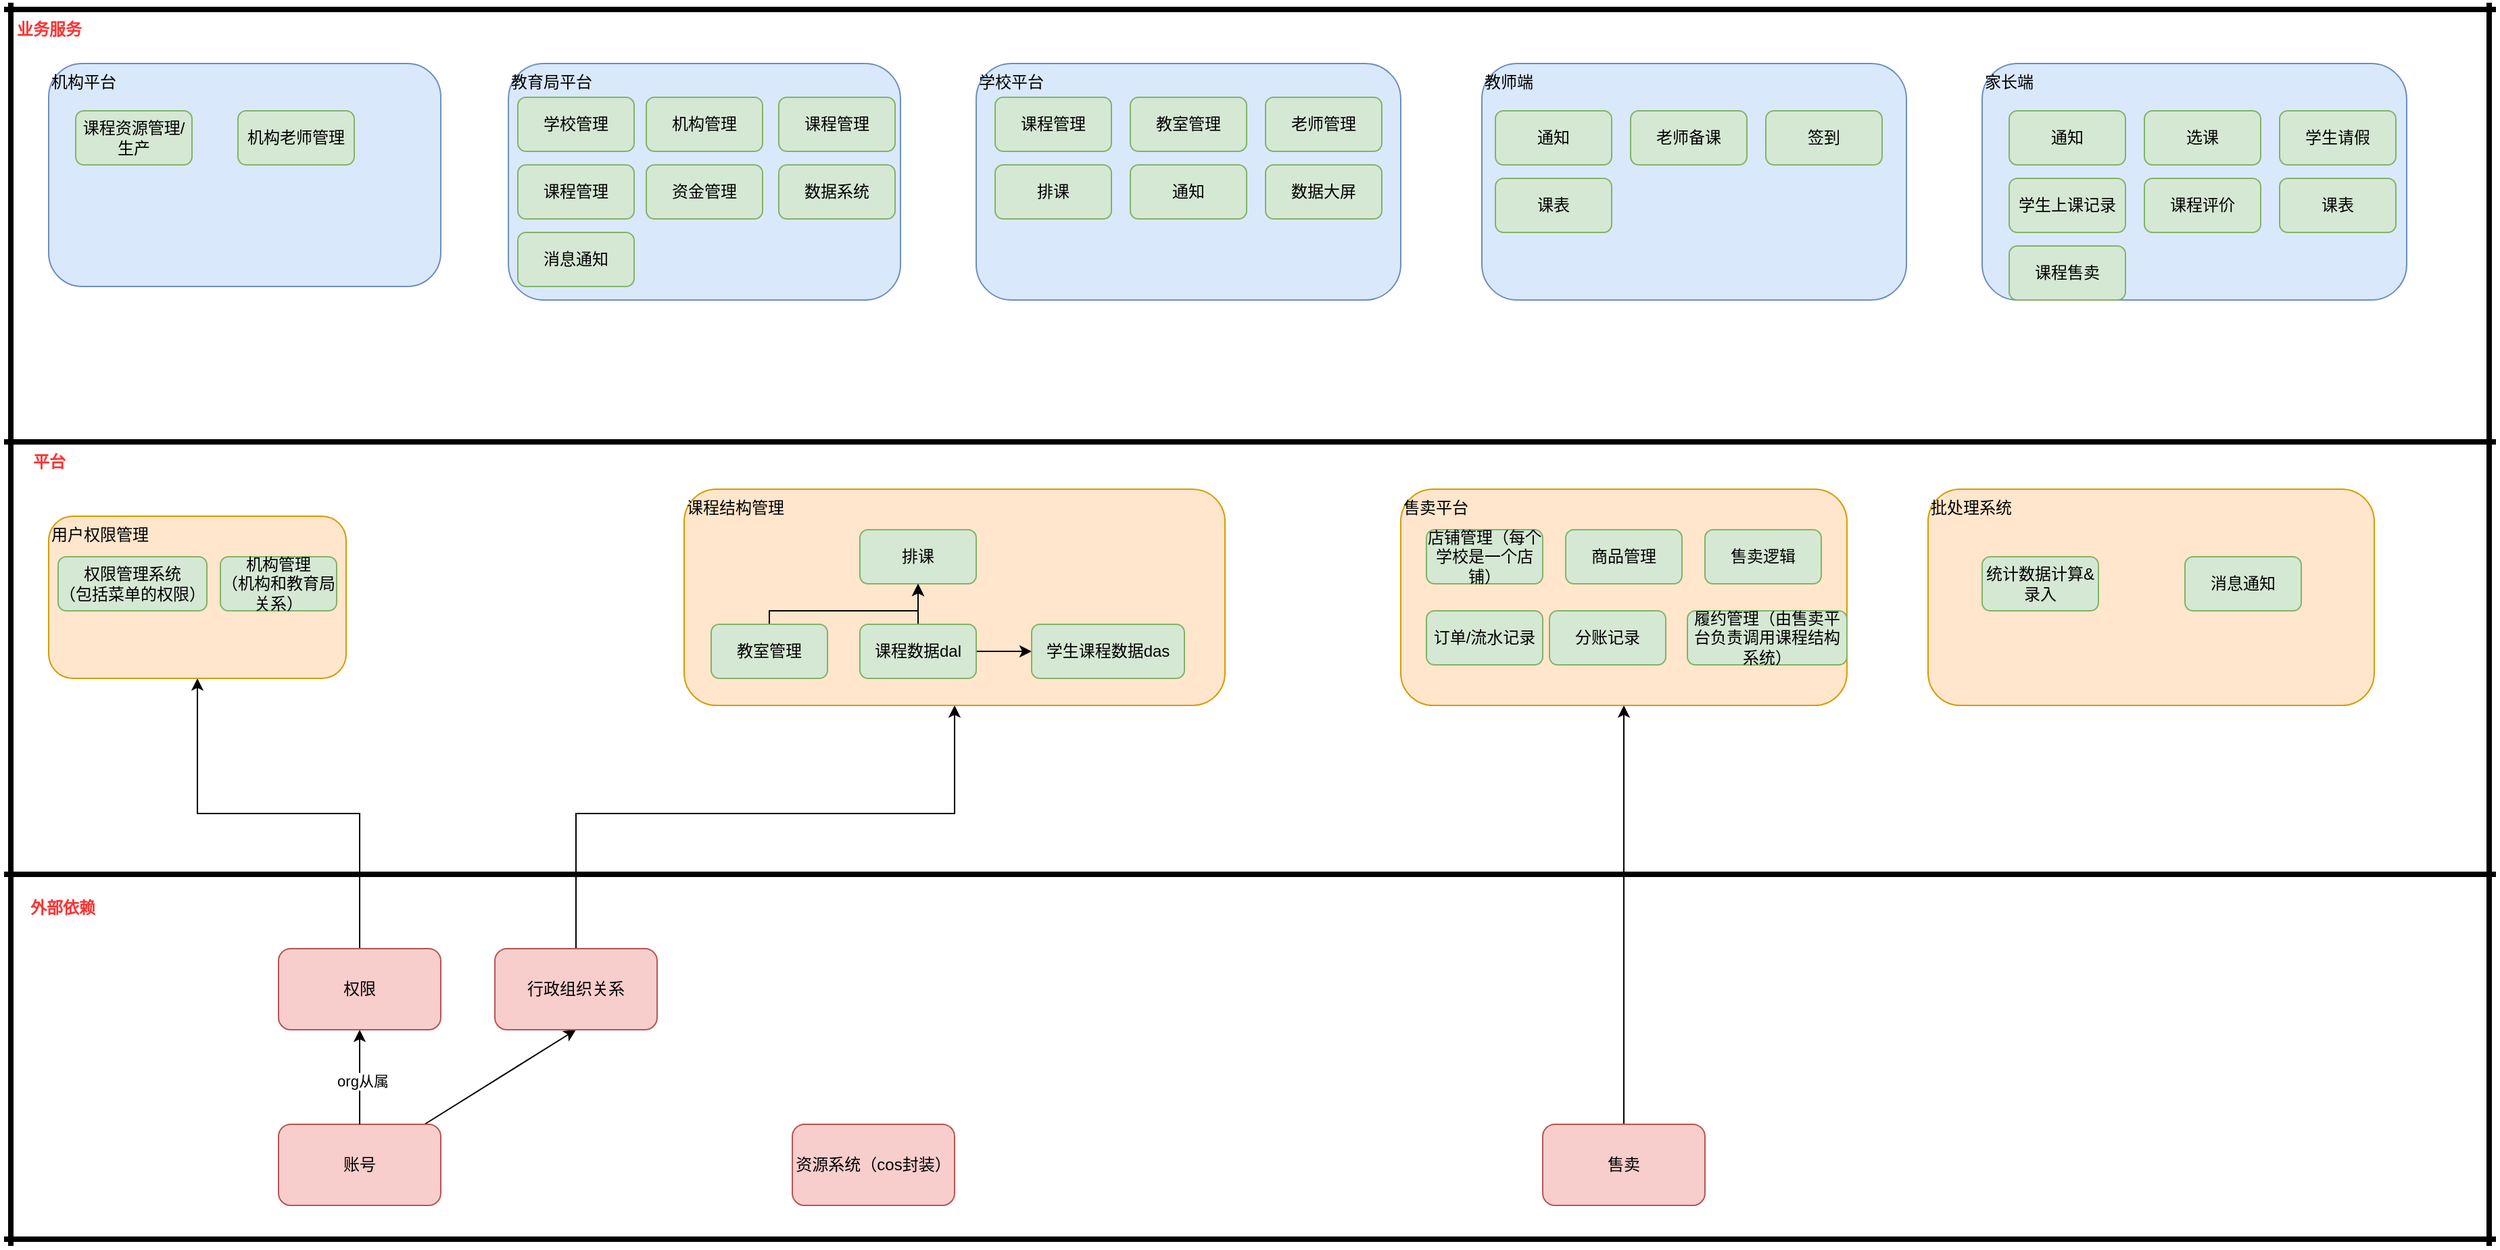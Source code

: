 <mxfile version="15.2.9" type="github">
  <diagram id="WjtngKlxxI89z5vrXLza" name="Page-1">
    <mxGraphModel dx="1298" dy="1977" grid="1" gridSize="10" guides="1" tooltips="1" connect="1" arrows="1" fold="1" page="1" pageScale="1" pageWidth="827" pageHeight="1169" math="0" shadow="0">
      <root>
        <mxCell id="0" />
        <mxCell id="1" parent="0" />
        <mxCell id="JXl9UZpQLRbNxS5vK6GL-9" style="edgeStyle=none;rounded=0;orthogonalLoop=1;jettySize=auto;html=1;entryX=0.5;entryY=1;entryDx=0;entryDy=0;" edge="1" parent="1" source="JXl9UZpQLRbNxS5vK6GL-1" target="JXl9UZpQLRbNxS5vK6GL-2">
          <mxGeometry relative="1" as="geometry" />
        </mxCell>
        <mxCell id="JXl9UZpQLRbNxS5vK6GL-1" value="账号" style="rounded=1;whiteSpace=wrap;html=1;fillColor=#f8cecc;strokeColor=#b85450;" vertex="1" parent="1">
          <mxGeometry x="280" y="550" width="120" height="60" as="geometry" />
        </mxCell>
        <mxCell id="JXl9UZpQLRbNxS5vK6GL-4" style="rounded=0;orthogonalLoop=1;jettySize=auto;html=1;entryX=0.5;entryY=1;entryDx=0;entryDy=0;exitX=0.5;exitY=0;exitDx=0;exitDy=0;" edge="1" parent="1" source="JXl9UZpQLRbNxS5vK6GL-1" target="JXl9UZpQLRbNxS5vK6GL-3">
          <mxGeometry relative="1" as="geometry" />
        </mxCell>
        <mxCell id="JXl9UZpQLRbNxS5vK6GL-10" value="org从属" style="edgeLabel;html=1;align=center;verticalAlign=middle;resizable=0;points=[];" vertex="1" connectable="0" parent="JXl9UZpQLRbNxS5vK6GL-4">
          <mxGeometry x="-0.067" y="-2" relative="1" as="geometry">
            <mxPoint as="offset" />
          </mxGeometry>
        </mxCell>
        <mxCell id="JXl9UZpQLRbNxS5vK6GL-17" style="edgeStyle=orthogonalEdgeStyle;rounded=0;orthogonalLoop=1;jettySize=auto;html=1;entryX=0.5;entryY=1;entryDx=0;entryDy=0;" edge="1" parent="1" source="JXl9UZpQLRbNxS5vK6GL-2" target="JXl9UZpQLRbNxS5vK6GL-11">
          <mxGeometry relative="1" as="geometry">
            <Array as="points">
              <mxPoint x="500" y="320" />
              <mxPoint x="780" y="320" />
            </Array>
          </mxGeometry>
        </mxCell>
        <mxCell id="JXl9UZpQLRbNxS5vK6GL-2" value="行政组织关系" style="rounded=1;whiteSpace=wrap;html=1;fillColor=#f8cecc;strokeColor=#b85450;" vertex="1" parent="1">
          <mxGeometry x="440" y="420" width="120" height="60" as="geometry" />
        </mxCell>
        <mxCell id="JXl9UZpQLRbNxS5vK6GL-8" style="edgeStyle=orthogonalEdgeStyle;rounded=0;orthogonalLoop=1;jettySize=auto;html=1;entryX=0.5;entryY=1;entryDx=0;entryDy=0;" edge="1" parent="1" source="JXl9UZpQLRbNxS5vK6GL-3" target="JXl9UZpQLRbNxS5vK6GL-6">
          <mxGeometry relative="1" as="geometry">
            <mxPoint x="230" y="220" as="targetPoint" />
          </mxGeometry>
        </mxCell>
        <mxCell id="JXl9UZpQLRbNxS5vK6GL-3" value="权限" style="rounded=1;whiteSpace=wrap;html=1;fillColor=#f8cecc;strokeColor=#b85450;" vertex="1" parent="1">
          <mxGeometry x="280" y="420" width="120" height="60" as="geometry" />
        </mxCell>
        <mxCell id="JXl9UZpQLRbNxS5vK6GL-6" value="用户权限管理" style="rounded=1;whiteSpace=wrap;html=1;verticalAlign=top;align=left;fillColor=#ffe6cc;strokeColor=#d79b00;" vertex="1" parent="1">
          <mxGeometry x="110" y="100" width="220" height="120" as="geometry" />
        </mxCell>
        <mxCell id="JXl9UZpQLRbNxS5vK6GL-11" value="课程结构管理" style="rounded=1;whiteSpace=wrap;html=1;verticalAlign=top;align=left;fillColor=#ffe6cc;strokeColor=#d79b00;" vertex="1" parent="1">
          <mxGeometry x="580" y="80" width="400" height="160" as="geometry" />
        </mxCell>
        <mxCell id="JXl9UZpQLRbNxS5vK6GL-15" value="机构平台" style="rounded=1;whiteSpace=wrap;html=1;align=left;verticalAlign=top;fillColor=#dae8fc;strokeColor=#6c8ebf;" vertex="1" parent="1">
          <mxGeometry x="110" y="-235" width="290" height="165" as="geometry" />
        </mxCell>
        <mxCell id="JXl9UZpQLRbNxS5vK6GL-23" style="edgeStyle=none;rounded=0;orthogonalLoop=1;jettySize=auto;html=1;entryX=0.5;entryY=1;entryDx=0;entryDy=0;" edge="1" parent="1" source="JXl9UZpQLRbNxS5vK6GL-19" target="JXl9UZpQLRbNxS5vK6GL-22">
          <mxGeometry relative="1" as="geometry" />
        </mxCell>
        <mxCell id="JXl9UZpQLRbNxS5vK6GL-24" style="edgeStyle=none;rounded=0;orthogonalLoop=1;jettySize=auto;html=1;" edge="1" parent="1" source="JXl9UZpQLRbNxS5vK6GL-19" target="JXl9UZpQLRbNxS5vK6GL-21">
          <mxGeometry relative="1" as="geometry" />
        </mxCell>
        <mxCell id="JXl9UZpQLRbNxS5vK6GL-19" value="课程数据dal" style="rounded=1;whiteSpace=wrap;html=1;align=center;verticalAlign=middle;fillColor=#d5e8d4;strokeColor=#82b366;" vertex="1" parent="1">
          <mxGeometry x="710" y="180" width="86" height="40" as="geometry" />
        </mxCell>
        <mxCell id="JXl9UZpQLRbNxS5vK6GL-21" value="学生课程数据das" style="rounded=1;whiteSpace=wrap;html=1;align=center;verticalAlign=middle;fillColor=#d5e8d4;strokeColor=#82b366;" vertex="1" parent="1">
          <mxGeometry x="837" y="180" width="113" height="40" as="geometry" />
        </mxCell>
        <mxCell id="JXl9UZpQLRbNxS5vK6GL-22" value="排课" style="rounded=1;whiteSpace=wrap;html=1;align=center;verticalAlign=middle;fillColor=#d5e8d4;strokeColor=#82b366;" vertex="1" parent="1">
          <mxGeometry x="710" y="110" width="86" height="40" as="geometry" />
        </mxCell>
        <mxCell id="JXl9UZpQLRbNxS5vK6GL-27" value="课程资源管理/生产" style="rounded=1;whiteSpace=wrap;html=1;align=center;verticalAlign=middle;fillColor=#d5e8d4;strokeColor=#82b366;" vertex="1" parent="1">
          <mxGeometry x="130" y="-200" width="86" height="40" as="geometry" />
        </mxCell>
        <mxCell id="JXl9UZpQLRbNxS5vK6GL-29" value="权限管理系统&lt;br&gt;（包括菜单的权限）" style="rounded=1;whiteSpace=wrap;html=1;align=center;verticalAlign=middle;fillColor=#d5e8d4;strokeColor=#82b366;" vertex="1" parent="1">
          <mxGeometry x="117" y="130" width="110" height="40" as="geometry" />
        </mxCell>
        <mxCell id="JXl9UZpQLRbNxS5vK6GL-30" value="机构管理&lt;br&gt;（机构和教育局关系）" style="rounded=1;whiteSpace=wrap;html=1;align=center;verticalAlign=middle;fillColor=#d5e8d4;strokeColor=#82b366;" vertex="1" parent="1">
          <mxGeometry x="237" y="130" width="86" height="40" as="geometry" />
        </mxCell>
        <mxCell id="JXl9UZpQLRbNxS5vK6GL-31" value="资源系统（cos封装）" style="rounded=1;whiteSpace=wrap;html=1;align=center;verticalAlign=middle;fillColor=#f8cecc;strokeColor=#b85450;" vertex="1" parent="1">
          <mxGeometry x="660" y="550" width="120" height="60" as="geometry" />
        </mxCell>
        <mxCell id="JXl9UZpQLRbNxS5vK6GL-33" value="机构老师管理" style="rounded=1;whiteSpace=wrap;html=1;align=center;verticalAlign=middle;fillColor=#d5e8d4;strokeColor=#82b366;" vertex="1" parent="1">
          <mxGeometry x="250" y="-200" width="86" height="40" as="geometry" />
        </mxCell>
        <mxCell id="JXl9UZpQLRbNxS5vK6GL-37" value="教育局平台" style="rounded=1;whiteSpace=wrap;html=1;align=left;verticalAlign=top;fillColor=#dae8fc;strokeColor=#6c8ebf;" vertex="1" parent="1">
          <mxGeometry x="450" y="-235" width="290" height="175" as="geometry" />
        </mxCell>
        <mxCell id="JXl9UZpQLRbNxS5vK6GL-45" style="edgeStyle=orthogonalEdgeStyle;rounded=0;orthogonalLoop=1;jettySize=auto;html=1;entryX=0.5;entryY=1;entryDx=0;entryDy=0;" edge="1" parent="1" source="JXl9UZpQLRbNxS5vK6GL-38" target="JXl9UZpQLRbNxS5vK6GL-39">
          <mxGeometry relative="1" as="geometry" />
        </mxCell>
        <mxCell id="JXl9UZpQLRbNxS5vK6GL-38" value="售卖" style="rounded=1;whiteSpace=wrap;html=1;align=center;verticalAlign=middle;fillColor=#f8cecc;strokeColor=#b85450;" vertex="1" parent="1">
          <mxGeometry x="1215" y="550" width="120" height="60" as="geometry" />
        </mxCell>
        <mxCell id="JXl9UZpQLRbNxS5vK6GL-39" value="售卖平台" style="rounded=1;whiteSpace=wrap;html=1;verticalAlign=top;align=left;fillColor=#ffe6cc;strokeColor=#d79b00;" vertex="1" parent="1">
          <mxGeometry x="1110" y="80" width="330" height="160" as="geometry" />
        </mxCell>
        <mxCell id="JXl9UZpQLRbNxS5vK6GL-40" value="店铺管理（每个学校是一个店铺）" style="rounded=1;whiteSpace=wrap;html=1;align=center;verticalAlign=middle;fillColor=#d5e8d4;strokeColor=#82b366;" vertex="1" parent="1">
          <mxGeometry x="1129" y="110" width="86" height="40" as="geometry" />
        </mxCell>
        <mxCell id="JXl9UZpQLRbNxS5vK6GL-41" value="商品管理" style="rounded=1;whiteSpace=wrap;html=1;align=center;verticalAlign=middle;fillColor=#d5e8d4;strokeColor=#82b366;" vertex="1" parent="1">
          <mxGeometry x="1232" y="110" width="86" height="40" as="geometry" />
        </mxCell>
        <mxCell id="JXl9UZpQLRbNxS5vK6GL-42" value="售卖逻辑" style="rounded=1;whiteSpace=wrap;html=1;align=center;verticalAlign=middle;fillColor=#d5e8d4;strokeColor=#82b366;" vertex="1" parent="1">
          <mxGeometry x="1335" y="110" width="86" height="40" as="geometry" />
        </mxCell>
        <mxCell id="JXl9UZpQLRbNxS5vK6GL-43" value="订单/流水记录" style="rounded=1;whiteSpace=wrap;html=1;align=center;verticalAlign=middle;fillColor=#d5e8d4;strokeColor=#82b366;" vertex="1" parent="1">
          <mxGeometry x="1129" y="170" width="86" height="40" as="geometry" />
        </mxCell>
        <mxCell id="JXl9UZpQLRbNxS5vK6GL-44" value="履约管理（由售卖平台负责调用课程结构系统）" style="rounded=1;whiteSpace=wrap;html=1;align=center;verticalAlign=middle;fillColor=#d5e8d4;strokeColor=#82b366;" vertex="1" parent="1">
          <mxGeometry x="1322" y="170" width="118" height="40" as="geometry" />
        </mxCell>
        <mxCell id="JXl9UZpQLRbNxS5vK6GL-46" value="学校管理" style="rounded=1;whiteSpace=wrap;html=1;align=center;verticalAlign=middle;fillColor=#d5e8d4;strokeColor=#82b366;" vertex="1" parent="1">
          <mxGeometry x="457" y="-210" width="86" height="40" as="geometry" />
        </mxCell>
        <mxCell id="JXl9UZpQLRbNxS5vK6GL-47" value="机构管理" style="rounded=1;whiteSpace=wrap;html=1;align=center;verticalAlign=middle;fillColor=#d5e8d4;strokeColor=#82b366;" vertex="1" parent="1">
          <mxGeometry x="552" y="-210" width="86" height="40" as="geometry" />
        </mxCell>
        <mxCell id="JXl9UZpQLRbNxS5vK6GL-48" value="课程管理" style="rounded=1;whiteSpace=wrap;html=1;align=center;verticalAlign=middle;fillColor=#d5e8d4;strokeColor=#82b366;" vertex="1" parent="1">
          <mxGeometry x="650" y="-210" width="86" height="40" as="geometry" />
        </mxCell>
        <mxCell id="JXl9UZpQLRbNxS5vK6GL-49" value="课程管理" style="rounded=1;whiteSpace=wrap;html=1;align=center;verticalAlign=middle;fillColor=#d5e8d4;strokeColor=#82b366;" vertex="1" parent="1">
          <mxGeometry x="457" y="-160" width="86" height="40" as="geometry" />
        </mxCell>
        <mxCell id="JXl9UZpQLRbNxS5vK6GL-50" value="分账记录" style="rounded=1;whiteSpace=wrap;html=1;align=center;verticalAlign=middle;fillColor=#d5e8d4;strokeColor=#82b366;" vertex="1" parent="1">
          <mxGeometry x="1220" y="170" width="86" height="40" as="geometry" />
        </mxCell>
        <mxCell id="JXl9UZpQLRbNxS5vK6GL-51" value="资金管理" style="rounded=1;whiteSpace=wrap;html=1;align=center;verticalAlign=middle;fillColor=#d5e8d4;strokeColor=#82b366;" vertex="1" parent="1">
          <mxGeometry x="552" y="-160" width="86" height="40" as="geometry" />
        </mxCell>
        <mxCell id="JXl9UZpQLRbNxS5vK6GL-52" value="数据系统" style="rounded=1;whiteSpace=wrap;html=1;align=center;verticalAlign=middle;fillColor=#d5e8d4;strokeColor=#82b366;" vertex="1" parent="1">
          <mxGeometry x="650" y="-160" width="86" height="40" as="geometry" />
        </mxCell>
        <mxCell id="JXl9UZpQLRbNxS5vK6GL-53" value="批处理系统" style="rounded=1;whiteSpace=wrap;html=1;verticalAlign=top;align=left;fillColor=#ffe6cc;strokeColor=#d79b00;" vertex="1" parent="1">
          <mxGeometry x="1500" y="80" width="330" height="160" as="geometry" />
        </mxCell>
        <mxCell id="JXl9UZpQLRbNxS5vK6GL-55" value="统计数据计算&amp;amp;录入" style="rounded=1;whiteSpace=wrap;html=1;align=center;verticalAlign=middle;fillColor=#d5e8d4;strokeColor=#82b366;" vertex="1" parent="1">
          <mxGeometry x="1540" y="130" width="86" height="40" as="geometry" />
        </mxCell>
        <mxCell id="JXl9UZpQLRbNxS5vK6GL-57" value="消息通知" style="rounded=1;whiteSpace=wrap;html=1;align=center;verticalAlign=middle;fillColor=#d5e8d4;strokeColor=#82b366;" vertex="1" parent="1">
          <mxGeometry x="1690" y="130" width="86" height="40" as="geometry" />
        </mxCell>
        <mxCell id="JXl9UZpQLRbNxS5vK6GL-58" value="消息通知" style="rounded=1;whiteSpace=wrap;html=1;align=center;verticalAlign=middle;fillColor=#d5e8d4;strokeColor=#82b366;" vertex="1" parent="1">
          <mxGeometry x="457" y="-110" width="86" height="40" as="geometry" />
        </mxCell>
        <mxCell id="JXl9UZpQLRbNxS5vK6GL-59" value="学校平台" style="rounded=1;whiteSpace=wrap;html=1;align=left;verticalAlign=top;fillColor=#dae8fc;strokeColor=#6c8ebf;" vertex="1" parent="1">
          <mxGeometry x="796" y="-235" width="314" height="175" as="geometry" />
        </mxCell>
        <mxCell id="JXl9UZpQLRbNxS5vK6GL-60" value="课程管理" style="rounded=1;whiteSpace=wrap;html=1;align=center;verticalAlign=middle;fillColor=#d5e8d4;strokeColor=#82b366;" vertex="1" parent="1">
          <mxGeometry x="810" y="-210" width="86" height="40" as="geometry" />
        </mxCell>
        <mxCell id="JXl9UZpQLRbNxS5vK6GL-61" value="教室管理" style="rounded=1;whiteSpace=wrap;html=1;align=center;verticalAlign=middle;fillColor=#d5e8d4;strokeColor=#82b366;" vertex="1" parent="1">
          <mxGeometry x="910" y="-210" width="86" height="40" as="geometry" />
        </mxCell>
        <mxCell id="JXl9UZpQLRbNxS5vK6GL-62" value="老师管理" style="rounded=1;whiteSpace=wrap;html=1;align=center;verticalAlign=middle;fillColor=#d5e8d4;strokeColor=#82b366;" vertex="1" parent="1">
          <mxGeometry x="1010" y="-210" width="86" height="40" as="geometry" />
        </mxCell>
        <mxCell id="JXl9UZpQLRbNxS5vK6GL-64" style="edgeStyle=orthogonalEdgeStyle;rounded=0;orthogonalLoop=1;jettySize=auto;html=1;" edge="1" parent="1" source="JXl9UZpQLRbNxS5vK6GL-63" target="JXl9UZpQLRbNxS5vK6GL-22">
          <mxGeometry relative="1" as="geometry">
            <Array as="points">
              <mxPoint x="643" y="170" />
              <mxPoint x="753" y="170" />
            </Array>
          </mxGeometry>
        </mxCell>
        <mxCell id="JXl9UZpQLRbNxS5vK6GL-63" value="教室管理" style="rounded=1;whiteSpace=wrap;html=1;align=center;verticalAlign=middle;fillColor=#d5e8d4;strokeColor=#82b366;" vertex="1" parent="1">
          <mxGeometry x="600" y="180" width="86" height="40" as="geometry" />
        </mxCell>
        <mxCell id="JXl9UZpQLRbNxS5vK6GL-65" value="排课" style="rounded=1;whiteSpace=wrap;html=1;align=center;verticalAlign=middle;fillColor=#d5e8d4;strokeColor=#82b366;" vertex="1" parent="1">
          <mxGeometry x="810" y="-160" width="86" height="40" as="geometry" />
        </mxCell>
        <mxCell id="JXl9UZpQLRbNxS5vK6GL-66" value="通知" style="rounded=1;whiteSpace=wrap;html=1;align=center;verticalAlign=middle;fillColor=#d5e8d4;strokeColor=#82b366;" vertex="1" parent="1">
          <mxGeometry x="910" y="-160" width="86" height="40" as="geometry" />
        </mxCell>
        <mxCell id="JXl9UZpQLRbNxS5vK6GL-67" value="数据大屏" style="rounded=1;whiteSpace=wrap;html=1;align=center;verticalAlign=middle;fillColor=#d5e8d4;strokeColor=#82b366;" vertex="1" parent="1">
          <mxGeometry x="1010" y="-160" width="86" height="40" as="geometry" />
        </mxCell>
        <mxCell id="JXl9UZpQLRbNxS5vK6GL-68" value="教师端" style="rounded=1;whiteSpace=wrap;html=1;align=left;verticalAlign=top;fillColor=#dae8fc;strokeColor=#6c8ebf;" vertex="1" parent="1">
          <mxGeometry x="1170" y="-235" width="314" height="175" as="geometry" />
        </mxCell>
        <mxCell id="JXl9UZpQLRbNxS5vK6GL-69" value="通知" style="rounded=1;whiteSpace=wrap;html=1;align=center;verticalAlign=middle;fillColor=#d5e8d4;strokeColor=#82b366;" vertex="1" parent="1">
          <mxGeometry x="1180" y="-200" width="86" height="40" as="geometry" />
        </mxCell>
        <mxCell id="JXl9UZpQLRbNxS5vK6GL-70" value="老师备课" style="rounded=1;whiteSpace=wrap;html=1;align=center;verticalAlign=middle;fillColor=#d5e8d4;strokeColor=#82b366;" vertex="1" parent="1">
          <mxGeometry x="1280" y="-200" width="86" height="40" as="geometry" />
        </mxCell>
        <mxCell id="JXl9UZpQLRbNxS5vK6GL-71" value="签到" style="rounded=1;whiteSpace=wrap;html=1;align=center;verticalAlign=middle;fillColor=#d5e8d4;strokeColor=#82b366;" vertex="1" parent="1">
          <mxGeometry x="1380" y="-200" width="86" height="40" as="geometry" />
        </mxCell>
        <mxCell id="JXl9UZpQLRbNxS5vK6GL-72" value="课表" style="rounded=1;whiteSpace=wrap;html=1;align=center;verticalAlign=middle;fillColor=#d5e8d4;strokeColor=#82b366;" vertex="1" parent="1">
          <mxGeometry x="1180" y="-150" width="86" height="40" as="geometry" />
        </mxCell>
        <mxCell id="JXl9UZpQLRbNxS5vK6GL-73" value="家长端" style="rounded=1;whiteSpace=wrap;html=1;align=left;verticalAlign=top;fillColor=#dae8fc;strokeColor=#6c8ebf;" vertex="1" parent="1">
          <mxGeometry x="1540" y="-235" width="314" height="175" as="geometry" />
        </mxCell>
        <mxCell id="JXl9UZpQLRbNxS5vK6GL-74" value="通知" style="rounded=1;whiteSpace=wrap;html=1;align=center;verticalAlign=middle;fillColor=#d5e8d4;strokeColor=#82b366;" vertex="1" parent="1">
          <mxGeometry x="1560" y="-200" width="86" height="40" as="geometry" />
        </mxCell>
        <mxCell id="JXl9UZpQLRbNxS5vK6GL-75" value="学生请假" style="rounded=1;whiteSpace=wrap;html=1;align=center;verticalAlign=middle;fillColor=#d5e8d4;strokeColor=#82b366;" vertex="1" parent="1">
          <mxGeometry x="1760" y="-200" width="86" height="40" as="geometry" />
        </mxCell>
        <mxCell id="JXl9UZpQLRbNxS5vK6GL-76" value="选课" style="rounded=1;whiteSpace=wrap;html=1;align=center;verticalAlign=middle;fillColor=#d5e8d4;strokeColor=#82b366;" vertex="1" parent="1">
          <mxGeometry x="1660" y="-200" width="86" height="40" as="geometry" />
        </mxCell>
        <mxCell id="JXl9UZpQLRbNxS5vK6GL-77" value="学生上课记录" style="rounded=1;whiteSpace=wrap;html=1;align=center;verticalAlign=middle;fillColor=#d5e8d4;strokeColor=#82b366;" vertex="1" parent="1">
          <mxGeometry x="1560" y="-150" width="86" height="40" as="geometry" />
        </mxCell>
        <mxCell id="JXl9UZpQLRbNxS5vK6GL-78" value="课程评价" style="rounded=1;whiteSpace=wrap;html=1;align=center;verticalAlign=middle;fillColor=#d5e8d4;strokeColor=#82b366;" vertex="1" parent="1">
          <mxGeometry x="1660" y="-150" width="86" height="40" as="geometry" />
        </mxCell>
        <mxCell id="JXl9UZpQLRbNxS5vK6GL-79" value="课表" style="rounded=1;whiteSpace=wrap;html=1;align=center;verticalAlign=middle;fillColor=#d5e8d4;strokeColor=#82b366;" vertex="1" parent="1">
          <mxGeometry x="1760" y="-150" width="86" height="40" as="geometry" />
        </mxCell>
        <mxCell id="JXl9UZpQLRbNxS5vK6GL-80" value="课程售卖" style="rounded=1;whiteSpace=wrap;html=1;align=center;verticalAlign=middle;fillColor=#d5e8d4;strokeColor=#82b366;" vertex="1" parent="1">
          <mxGeometry x="1560" y="-100" width="86" height="40" as="geometry" />
        </mxCell>
        <mxCell id="JXl9UZpQLRbNxS5vK6GL-82" value="" style="line;strokeWidth=4;html=1;perimeter=backbonePerimeter;points=[];outlineConnect=0;align=center;verticalAlign=middle;" vertex="1" parent="1">
          <mxGeometry x="77" y="360" width="1843" height="10" as="geometry" />
        </mxCell>
        <mxCell id="JXl9UZpQLRbNxS5vK6GL-83" value="" style="line;strokeWidth=4;html=1;perimeter=backbonePerimeter;points=[];outlineConnect=0;align=center;verticalAlign=middle;" vertex="1" parent="1">
          <mxGeometry x="77" y="-280" width="1843" height="10" as="geometry" />
        </mxCell>
        <mxCell id="JXl9UZpQLRbNxS5vK6GL-84" value="" style="line;strokeWidth=4;html=1;perimeter=backbonePerimeter;points=[];outlineConnect=0;align=center;verticalAlign=middle;" vertex="1" parent="1">
          <mxGeometry x="77" y="40" width="1843" height="10" as="geometry" />
        </mxCell>
        <mxCell id="JXl9UZpQLRbNxS5vK6GL-85" value="" style="line;strokeWidth=4;html=1;perimeter=backbonePerimeter;points=[];outlineConnect=0;align=center;verticalAlign=middle;" vertex="1" parent="1">
          <mxGeometry x="77" y="630" width="1843" height="10" as="geometry" />
        </mxCell>
        <mxCell id="JXl9UZpQLRbNxS5vK6GL-86" value="" style="line;strokeWidth=4;direction=south;html=1;perimeter=backbonePerimeter;points=[];outlineConnect=0;align=center;verticalAlign=middle;" vertex="1" parent="1">
          <mxGeometry x="77" y="-280" width="10" height="920" as="geometry" />
        </mxCell>
        <mxCell id="JXl9UZpQLRbNxS5vK6GL-87" value="" style="line;strokeWidth=4;direction=south;html=1;perimeter=backbonePerimeter;points=[];outlineConnect=0;align=center;verticalAlign=middle;" vertex="1" parent="1">
          <mxGeometry x="1910" y="-280" width="10" height="920" as="geometry" />
        </mxCell>
        <mxCell id="JXl9UZpQLRbNxS5vK6GL-88" value="&lt;b&gt;&lt;font color=&quot;#ff3333&quot;&gt;平台&lt;/font&gt;&lt;/b&gt;" style="text;html=1;align=center;verticalAlign=middle;resizable=0;points=[];autosize=1;strokeColor=none;fillColor=none;" vertex="1" parent="1">
          <mxGeometry x="90" y="50" width="40" height="20" as="geometry" />
        </mxCell>
        <mxCell id="JXl9UZpQLRbNxS5vK6GL-89" value="&lt;b&gt;&lt;font color=&quot;#ff3333&quot;&gt;业务服务&lt;/font&gt;&lt;/b&gt;" style="text;html=1;align=center;verticalAlign=middle;resizable=0;points=[];autosize=1;strokeColor=none;fillColor=none;" vertex="1" parent="1">
          <mxGeometry x="80" y="-270" width="60" height="20" as="geometry" />
        </mxCell>
        <mxCell id="JXl9UZpQLRbNxS5vK6GL-90" value="&lt;b&gt;&lt;font color=&quot;#ff3333&quot;&gt;外部依赖&lt;/font&gt;&lt;/b&gt;" style="text;html=1;align=center;verticalAlign=middle;resizable=0;points=[];autosize=1;strokeColor=none;fillColor=none;" vertex="1" parent="1">
          <mxGeometry x="90" y="380" width="60" height="20" as="geometry" />
        </mxCell>
      </root>
    </mxGraphModel>
  </diagram>
</mxfile>

